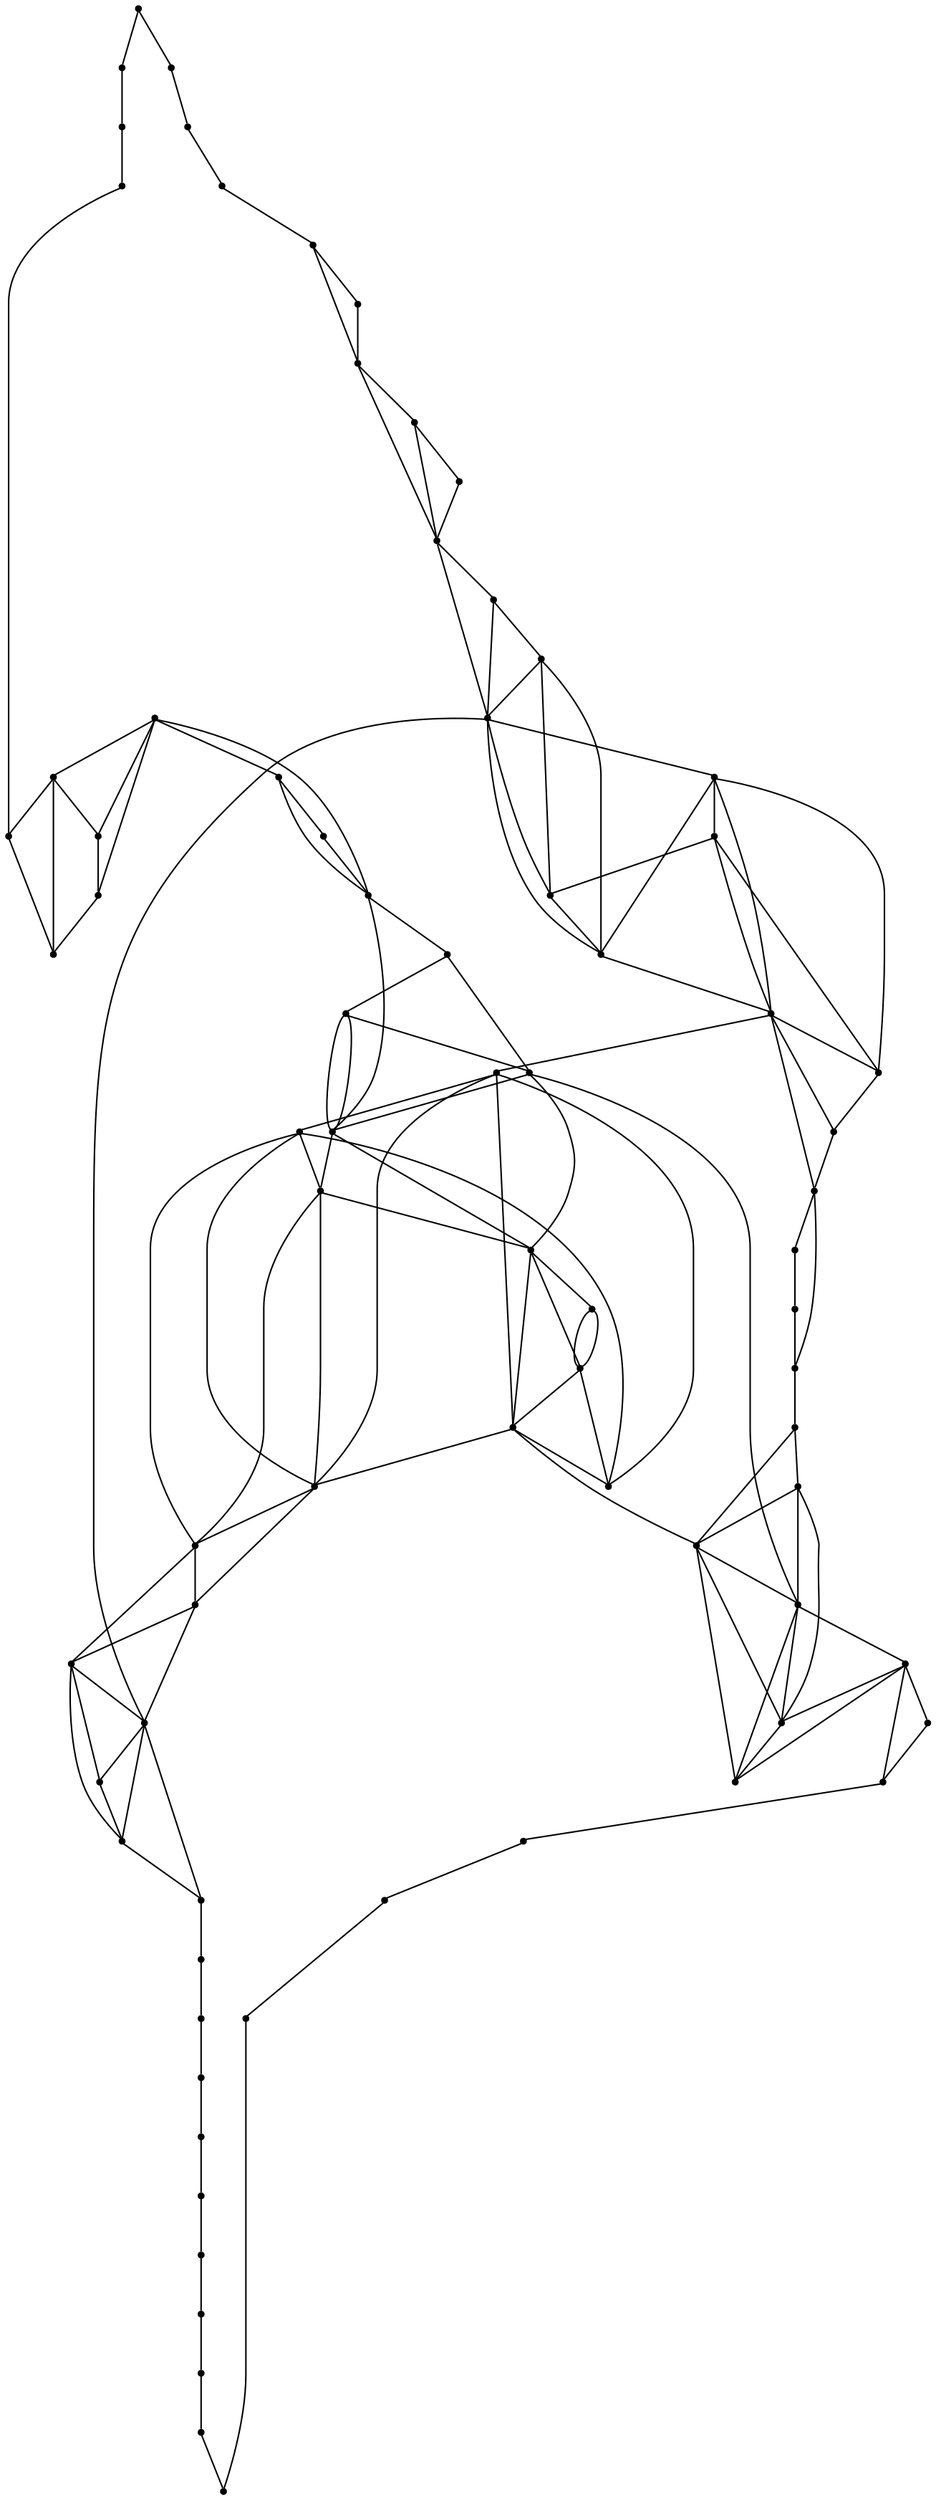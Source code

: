 graph {
  node [shape=point,comment="{\"directed\":false,\"doi\":\"10.1007/11618058_3\",\"figure\":\"5 (22)\"}"]

  v0 [pos="1591.541855922965,1001.9764851301147"]
  v1 [pos="1591.3543604651163,1008.4347993899617"]
  v2 [pos="1589.6540561409881,1015.0379132001831"]
  v3 [pos="1586.465933866279,1021.6191560794149"]
  v4 [pos="1590.334375,995.7899998395874"]
  v5 [pos="1581.8442360101744,1028.0431380638713"]
  v6 [pos="1587.5286518895348,990.0358786949748"]
  v7 [pos="1583.1402979651164,984.7723276187214"]
  v8 [pos="1575.872297420058,1034.2722843854858"]
  v9 [pos="1578.184211482558,980.1670979230832"]
  v10 [pos="1570.3879360465116,976.4858196943237"]
  v11 [pos="1568.4458938953487,1039.8889810611045"]
  v12 [pos="1561.2445675872093,973.1608341901733"]
  v13 [pos="1559.827652616279,1045.018127637032"]
  v14 [pos="1550.359211482558,1050.1817018557822"]
  v15 [pos="1536.835882994186,971.1389810611042"]
  v16 [pos="1538.6903933502906,1052.6733349531128"]
  v17 [pos="1524.771152797965,967.7608441083862"]
  v18 [pos="1527.3090979287792,1055.9774985680215"]
  v19 [pos="1516.841497093023,1062.6483232547077"]
  v20 [pos="1495.7876044694767,1050.9723296532266"]
  v21 [pos="1488.8144394985466,988.2348011701538"]
  v22 [pos="1504.97265625,963.1514500348999"]
  v23 [pos="1490.3386627906975,1062.0337755252158"]
  v24 [pos="1487.5766896802324,953.8722943036987"]
  v25 [pos="1487.9820130813955,1089.7139500348999"]
  v26 [pos="1477.9040924781975,950.2473146487507"]
  v27 [pos="1479.4376953125,1100.4920910566284"]
  v28 [pos="1422.2020757630814,922.4389663109416"]
  v29 [pos="1472.8864825581395,1113.6431327232951"]
  v30 [pos="1445.147965116279,946.6347963382038"]
  v31 [pos="1394.0520348837208,1131.2181105980508"]
  v32 [pos="1465.9518531976744,1126.0347953209514"]
  v33 [pos="1467.2354514898257,939.8181548485393"]
  v34 [pos="1455.1634084302325,932.309813377185"]
  v35 [pos="1458.1868640988373,1134.8681400983764"]
  v36 [pos="1458.3754405886627,943.4931388268108"]
  v37 [pos="1450.8198537427324,1139.0795976687702"]
  v38 [pos="1453.3317587209303,941.69730651073"]
  v39 [pos="1442.7569131540697,1145.063999371651"]
  v40 [pos="1446.4784293241278,976.4816871056194"]
  v41 [pos="1434.6710165334302,1148.8889963198935"]
  v42 [pos="1447.5317360101744,941.8306619693074"]
  v43 [pos="1422.321847747093,912.5306398440632"]
  v44 [pos="1384.3856377180232,889.5098001529011"]
  v45 [pos="1429.1658611918604,919.3097701439494"]
  v46 [pos="1443.2757449127907,938.221227205717"]
  v47 [pos="1428.886605196221,1128.7056238223347"]
  v48 [pos="1437.4413517441862,926.3900072146687"]
  v49 [pos="1417.542859738372,1153.7316591311726"]
  v50 [pos="1410.4456940406976,1151.6670813927287"]
  v51 [pos="1400.8949672965114,1151.869196769519"]
  v52 [pos="1405.969840116279,898.3420958885783"]
  v53 [pos="1396.3013762718024,892.8003898033733"]
  v54 [pos="1390.5503497456393,1154.5223187177612"]
  v55 [pos="1369.1130087209303,1150.2441675235068"]
  v56 [pos="1362.7878588299418,882.1806540855998"]
  v57 [pos="1357.8900844840116,1146.4722902346882"]
  v58 [pos="1346.8171693313952,1140.5764530866577"]
  v59 [pos="1351.5055414244187,883.3441685407593"]
  v60 [pos="1340.4534838299417,886.7858202029499"]
  v61 [pos="1334.0231240915698,1136.159796592517"]
  v62 [pos="1328.5262672601743,892.0191715925171"]
  v63 [pos="1323.8670830305234,1126.5806467105185"]
  v64 [pos="1318.8494731104652,900.6004284589721"]
  v65 [pos="1314.5445176235467,1115.0223047305378"]
  v66 [pos="1310.1228742732558,911.5004172691936"]
  v67 [pos="1306.2398392078487,1101.630651033842"]
  v68 [pos="1302.5204215116278,924.5670905480022"]
  v69 [pos="1299.416715116279,1086.0598197350137"]
  v70 [pos="1296.3828306686046,939.6649947533244"]
  v71 [pos="1293.907362827035,1069.030629671537"]
  v72 [pos="1291.6058775436045,956.3650082319214"]
  v73 [pos="1289.8076126453489,1050.8431385724975"]
  v74 [pos="1288.2646302688954,974.3274957705769"]
  v75 [pos="1287.1894485828489,1031.8431487450234"]
  v76 [pos="1286.4101199127906,993.1764871646199"]
  v77 [pos="1286.0517260174418,1012.4848316877319"]

  v0 -- v1 [id="-1",pos="1591.541855922965,1001.9764851301147 1591.3543604651163,1008.4347993899617 1591.3543604651163,1008.4347993899617 1591.3543604651163,1008.4347993899617"]
  v77 -- v76 [id="-2",pos="1286.0517260174418,1012.4848316877319 1286.4101199127906,993.1764871646199 1286.4101199127906,993.1764871646199 1286.4101199127906,993.1764871646199"]
  v76 -- v74 [id="-5",pos="1286.4101199127906,993.1764871646199 1288.2646302688954,974.3274957705769 1288.2646302688954,974.3274957705769 1288.2646302688954,974.3274957705769"]
  v74 -- v72 [id="-9",pos="1288.2646302688954,974.3274957705769 1291.6058775436045,956.3650082319214 1291.6058775436045,956.3650082319214 1291.6058775436045,956.3650082319214"]
  v72 -- v70 [id="-19",pos="1291.6058775436045,956.3650082319214 1296.3828306686046,939.6649947533244 1296.3828306686046,939.6649947533244 1296.3828306686046,939.6649947533244"]
  v77 -- v75 [id="-21",pos="1286.0517260174418,1012.4848316877319 1287.1894485828489,1031.8431487450234 1287.1894485828489,1031.8431487450234 1287.1894485828489,1031.8431487450234"]
  v75 -- v73 [id="-25",pos="1287.1894485828489,1031.8431487450234 1289.8076126453489,1050.8431385724975 1289.8076126453489,1050.8431385724975 1289.8076126453489,1050.8431385724975"]
  v73 -- v71 [id="-31",pos="1289.8076126453489,1050.8431385724975 1293.907362827035,1069.030629671537 1293.907362827035,1069.030629671537 1293.907362827035,1069.030629671537"]
  v71 -- v69 [id="-58",pos="1293.907362827035,1069.030629671537 1299.416715116279,1086.0598197350137 1299.416715116279,1086.0598197350137 1299.416715116279,1086.0598197350137"]
  v70 -- v68 [id="-64",pos="1296.3828306686046,939.6649947533244 1302.5204215116278,924.5670905480022 1302.5204215116278,924.5670905480022 1302.5204215116278,924.5670905480022"]
  v69 -- v67 [id="-91",pos="1299.416715116279,1086.0598197350137 1306.2398392078487,1101.630651033842 1306.2398392078487,1101.630651033842 1306.2398392078487,1101.630651033842"]
  v68 -- v66 [id="-106",pos="1302.5204215116278,924.5670905480022 1310.1228742732558,911.5004172691936 1310.1228742732558,911.5004172691936 1310.1228742732558,911.5004172691936"]
  v67 -- v65 [id="-127",pos="1306.2398392078487,1101.630651033842 1314.5445176235467,1115.0223047305378 1314.5445176235467,1115.0223047305378 1314.5445176235467,1115.0223047305378"]
  v66 -- v64 [id="-142",pos="1310.1228742732558,911.5004172691936 1318.8494731104652,900.6004284589721 1318.8494731104652,900.6004284589721 1318.8494731104652,900.6004284589721"]
  v69 -- v65 [id="-161",pos="1299.416715116279,1086.0598197350137 1314.5445176235467,1115.0223047305378 1314.5445176235467,1115.0223047305378 1314.5445176235467,1115.0223047305378"]
  v65 -- v63 [id="-162",pos="1314.5445176235467,1115.0223047305378 1323.8670830305234,1126.5806467105185 1323.8670830305234,1126.5806467105185 1323.8670830305234,1126.5806467105185"]
  v64 -- v62 [id="-177",pos="1318.8494731104652,900.6004284589721 1328.5262672601743,892.0191715925171 1328.5262672601743,892.0191715925171 1328.5262672601743,892.0191715925171"]
  v63 -- v61 [id="-198",pos="1323.8670830305234,1126.5806467105185 1334.0231240915698,1136.159796592517 1334.0231240915698,1136.159796592517 1334.0231240915698,1136.159796592517"]
  v64 -- v60 [id="-212",pos="1318.8494731104652,900.6004284589721 1340.4534838299417,886.7858202029499 1340.4534838299417,886.7858202029499 1340.4534838299417,886.7858202029499"]
  v65 -- v58 [id="-231",pos="1314.5445176235467,1115.0223047305378 1346.8171693313952,1140.5764530866577 1346.8171693313952,1140.5764530866577 1346.8171693313952,1140.5764530866577"]
  v66 -- v70 [id="-239",pos="1310.1228742732558,911.5004172691936 1296.3828306686046,939.6649947533244 1296.3828306686046,939.6649947533244 1296.3828306686046,939.6649947533244"]
  v62 -- v60 [id="-242",pos="1328.5262672601743,892.0191715925171 1340.4534838299417,886.7858202029499 1340.4534838299417,886.7858202029499 1340.4534838299417,886.7858202029499"]
  v60 -- v59 [id="-244",pos="1340.4534838299417,886.7858202029499 1351.5055414244187,883.3441685407593 1351.5055414244187,883.3441685407593 1351.5055414244187,883.3441685407593"]
  v63 -- v58 [id="-261",pos="1323.8670830305234,1126.5806467105185 1346.8171693313952,1140.5764530866577 1346.8171693313952,1140.5764530866577 1346.8171693313952,1140.5764530866577"]
  v58 -- v57 [id="-263",pos="1346.8171693313952,1140.5764530866577 1357.8900844840116,1146.4722902346882 1357.8900844840116,1146.4722902346882 1357.8900844840116,1146.4722902346882"]
  v62 -- v68 [id="-270",pos="1328.5262672601743,892.0191715925171 1302.5204215116278,924.5670905480022 1302.5204215116278,924.5670905480022 1302.5204215116278,924.5670905480022"]
  v59 -- v56 [id="-276",pos="1351.5055414244187,883.3441685407593 1362.7878588299418,882.1806540855998 1362.7878588299418,882.1806540855998 1362.7878588299418,882.1806540855998"]
  v61 -- v58 [id="-292",pos="1334.0231240915698,1136.159796592517 1346.8171693313952,1140.5764530866577 1346.8171693313952,1140.5764530866577 1346.8171693313952,1140.5764530866577"]
  v57 -- v55 [id="-296",pos="1357.8900844840116,1146.4722902346882 1369.1130087209303,1150.2441675235068 1369.1130087209303,1150.2441675235068 1369.1130087209303,1150.2441675235068"]
  v60 -- v66 [id="-304",pos="1340.4534838299417,886.7858202029499 1310.1228742732558,911.5004172691936 1310.1228742732558,911.5004172691936 1310.1228742732558,911.5004172691936"]
  v60 -- v44 [id="-310",pos="1340.4534838299417,886.7858202029499 1384.3856377180232,889.5098001529011 1384.3856377180232,889.5098001529011 1384.3856377180232,889.5098001529011"]
  v58 -- v31 [id="-321",pos="1346.8171693313952,1140.5764530866577 1394.0520348837208,1131.2181105980508 1394.0520348837208,1131.2181105980508 1394.0520348837208,1131.2181105980508"]
  v56 -- v44 [id="-339",pos="1362.7878588299418,882.1806540855998 1384.3856377180232,889.5098001529011 1384.3856377180232,889.5098001529011 1384.3856377180232,889.5098001529011"]
  v59 -- v44 [id="-340",pos="1351.5055414244187,883.3441685407593 1384.3856377180232,889.5098001529011 1384.3856377180232,889.5098001529011 1384.3856377180232,889.5098001529011"]
  v57 -- v31 [id="-349",pos="1357.8900844840116,1146.4722902346882 1394.0520348837208,1131.2181105980508 1394.0520348837208,1131.2181105980508 1394.0520348837208,1131.2181105980508"]
  v55 -- v54 [id="-355",pos="1369.1130087209303,1150.2441675235068 1390.5503497456393,1154.5223187177612 1390.5503497456393,1154.5223187177612 1390.5503497456393,1154.5223187177612"]
  v44 -- v53 [id="-370",pos="1384.3856377180232,889.5098001529011 1396.3013762718024,892.8003898033733 1396.3013762718024,892.8003898033733 1396.3013762718024,892.8003898033733"]
  v55 -- v31 [id="-381",pos="1369.1130087209303,1150.2441675235068 1394.0520348837208,1131.2181105980508 1394.0520348837208,1131.2181105980508 1394.0520348837208,1131.2181105980508"]
  v55 -- v51 [id="-385",pos="1369.1130087209303,1150.2441675235068 1400.8949672965114,1151.869196769519 1400.8949672965114,1151.869196769519 1400.8949672965114,1151.869196769519"]
  v44 -- v43 [id="-400",pos="1384.3856377180232,889.5098001529011 1422.321847747093,912.5306398440632 1422.321847747093,912.5306398440632 1422.321847747093,912.5306398440632"]
  v43 -- v34 [id="-401",pos="1422.321847747093,912.5306398440632 1455.1634084302325,932.309813377185 1455.1634084302325,932.309813377185 1455.1634084302325,932.309813377185"]
  v53 -- v52 [id="-403",pos="1396.3013762718024,892.8003898033733 1405.969840116279,898.3420958885783 1405.969840116279,898.3420958885783 1405.969840116279,898.3420958885783"]
  v1 -- v2 [id="-406",pos="1591.3543604651163,1008.4347993899617 1589.6540561409881,1015.0379132001831 1589.6540561409881,1015.0379132001831 1589.6540561409881,1015.0379132001831"]
  v54 -- v31 [id="-415",pos="1390.5503497456393,1154.5223187177612 1394.0520348837208,1131.2181105980508 1394.0520348837208,1131.2181105980508 1394.0520348837208,1131.2181105980508"]
  v54 -- v51 [id="-422",pos="1390.5503497456393,1154.5223187177612 1400.8949672965114,1151.869196769519 1400.8949672965114,1151.869196769519 1400.8949672965114,1151.869196769519"]
  v51 -- v50 [id="-424",pos="1400.8949672965114,1151.869196769519 1410.4456940406976,1151.6670813927287 1410.4456940406976,1151.6670813927287 1410.4456940406976,1151.6670813927287"]
  v50 -- v49 [id="-428",pos="1410.4456940406976,1151.6670813927287 1417.542859738372,1153.7316591311726 1417.542859738372,1153.7316591311726 1417.542859738372,1153.7316591311726"]
  v31 -- v21 [id="-440",pos="1394.0520348837208,1131.2181105980508 1488.8144394985466,988.2348011701538 1488.8144394985466,988.2348011701538 1488.8144394985466,988.2348011701538"]
  v31 -- v51 [id="-442",pos="1394.0520348837208,1131.2181105980508 1400.8949672965114,1151.869196769519 1400.8949672965114,1151.869196769519 1400.8949672965114,1151.869196769519"]
  v31 -- v50 [id="-444",pos="1394.0520348837208,1131.2181105980508 1410.4456940406976,1151.6670813927287 1410.4456940406976,1151.6670813927287 1410.4456940406976,1151.6670813927287"]
  v53 -- v28 [id="-448",pos="1396.3013762718024,892.8003898033733 1422.2020757630814,922.4389663109416 1422.2020757630814,922.4389663109416 1422.2020757630814,922.4389663109416"]
  v52 -- v43 [id="-450",pos="1405.969840116279,898.3420958885783 1422.321847747093,912.5306398440632 1422.321847747093,912.5306398440632 1422.321847747093,912.5306398440632"]
  v51 -- v47 [id="-458",pos="1400.8949672965114,1151.869196769519 1428.886605196221,1128.7056238223347 1428.886605196221,1128.7056238223347 1428.886605196221,1128.7056238223347"]
  v52 -- v43 [id="-471",pos="1405.969840116279,898.3420958885783 1405.7156068313952,901.0514528323445 1405.7156068313952,901.0514528323445 1405.7156068313952,901.0514528323445 1422.44375,918.6431835859253 1422.44375,918.6431835859253 1422.44375,918.6431835859253 1425.7443313953488,916.1598156660034 1425.7443313953488,916.1598156660034 1425.7443313953488,916.1598156660034 1422.321847747093,912.5306398440632 1422.321847747093,912.5306398440632 1422.321847747093,912.5306398440632"]
  v52 -- v28 [id="-480",pos="1405.969840116279,898.3420958885783 1422.2020757630814,922.4389663109416 1422.2020757630814,922.4389663109416 1422.2020757630814,922.4389663109416"]
  v50 -- v47 [id="-482",pos="1410.4456940406976,1151.6670813927287 1428.886605196221,1128.7056238223347 1428.886605196221,1128.7056238223347 1428.886605196221,1128.7056238223347"]
  v50 -- v41 [id="-485",pos="1410.4456940406976,1151.6670813927287 1434.6710165334302,1148.8889963198935 1434.6710165334302,1148.8889963198935 1434.6710165334302,1148.8889963198935"]
  v49 -- v54 [id="-492",pos="1417.542859738372,1153.7316591311726 1390.5503497456393,1154.5223187177612 1390.5503497456393,1154.5223187177612 1390.5503497456393,1154.5223187177612"]
  v49 -- v47 [id="-495",pos="1417.542859738372,1153.7316591311726 1428.886605196221,1128.7056238223347 1428.886605196221,1128.7056238223347 1428.886605196221,1128.7056238223347"]
  v49 -- v41 [id="-497",pos="1417.542859738372,1153.7316591311726 1434.6710165334302,1148.8889963198935 1434.6710165334302,1148.8889963198935 1434.6710165334302,1148.8889963198935"]
  v41 -- v39 [id="-498",pos="1434.6710165334302,1148.8889963198935 1442.7569131540697,1145.063999371651 1442.7569131540697,1145.063999371651 1442.7569131540697,1145.063999371651"]
  v28 -- v43 [id="-513",pos="1422.2020757630814,922.4389663109416 1422.321847747093,912.5306398440632 1422.321847747093,912.5306398440632 1422.321847747093,912.5306398440632"]
  v28 -- v20 [id="-522",pos="1422.2020757630814,922.4389663109416 1495.7876044694767,1050.9723296532266 1495.7876044694767,1050.9723296532266 1495.7876044694767,1050.9723296532266"]
  v43 -- v45 [id="-523",pos="1422.321847747093,912.5306398440632 1429.1658611918604,919.3097701439494 1429.1658611918604,919.3097701439494 1429.1658611918604,919.3097701439494"]
  v45 -- v30 [id="-524",pos="1429.1658611918604,919.3097701439494 1445.147965116279,946.6347963382038 1445.147965116279,946.6347963382038 1445.147965116279,946.6347963382038"]
  v28 -- v45 [id="-525",pos="1422.2020757630814,922.4389663109416 1429.1658611918604,919.3097701439494 1429.1658611918604,919.3097701439494 1429.1658611918604,919.3097701439494"]
  v45 -- v48 [id="-528",pos="1429.1658611918604,919.3097701439494 1437.4413517441862,926.3900072146687 1437.4413517441862,926.3900072146687 1437.4413517441862,926.3900072146687"]
  v47 -- v40 [id="-542",pos="1428.886605196221,1128.7056238223347 1446.4784293241278,976.4816871056194 1446.4784293241278,976.4816871056194 1446.4784293241278,976.4816871056194"]
  v47 -- v41 [id="-546",pos="1428.886605196221,1128.7056238223347 1434.6710165334302,1148.8889963198935 1434.6710165334302,1148.8889963198935 1434.6710165334302,1148.8889963198935"]
  v47 -- v39 [id="-550",pos="1428.886605196221,1128.7056238223347 1442.7569131540697,1145.063999371651 1442.7569131540697,1145.063999371651 1442.7569131540697,1145.063999371651"]
  v45 -- v46 [id="-551",pos="1429.1658611918604,919.3097701439494 1443.2757449127907,938.221227205717 1443.2757449127907,938.221227205717 1443.2757449127907,938.221227205717"]
  v46 -- v30 [id="-552",pos="1443.2757449127907,938.221227205717 1445.147965116279,946.6347963382038 1445.147965116279,946.6347963382038 1445.147965116279,946.6347963382038"]
  v48 -- v46 [id="-555",pos="1437.4413517441862,926.3900072146687 1443.2757449127907,938.221227205717 1443.2757449127907,938.221227205717 1443.2757449127907,938.221227205717"]
  v47 -- v37 [id="-556",pos="1428.886605196221,1128.7056238223347 1450.8198537427324,1139.0795976687702 1450.8198537427324,1139.0795976687702 1450.8198537427324,1139.0795976687702"]
  v48 -- v46 [id="-558",pos="1437.4413517441862,926.3900072146687 1431.320421511628,922.0222424238159 1431.320421511628,922.0222424238159 1431.320421511628,922.0222424238159 1428.019840116279,924.5056103437378 1428.019840116279,924.5056103437378 1428.019840116279,924.5056103437378 1443.2757449127907,938.221227205717 1443.2757449127907,938.221227205717 1443.2757449127907,938.221227205717"]
  v46 -- v42 [id="-559",pos="1443.2757449127907,938.221227205717 1447.5317360101744,941.8306619693074 1447.5317360101744,941.8306619693074 1447.5317360101744,941.8306619693074"]
  v39 -- v37 [id="-571",pos="1442.7569131540697,1145.063999371651 1450.8198537427324,1139.0795976687702 1450.8198537427324,1139.0795976687702 1450.8198537427324,1139.0795976687702"]
  v37 -- v35 [id="-574",pos="1450.8198537427324,1139.0795976687702 1458.1868640988373,1134.8681400983764 1458.1868640988373,1134.8681400983764 1458.1868640988373,1134.8681400983764"]
  v30 -- v40 [id="-605",pos="1445.147965116279,946.6347963382038 1446.4784293241278,976.4816871056194 1446.4784293241278,976.4816871056194 1446.4784293241278,976.4816871056194"]
  v35 -- v32 [id="-610",pos="1458.1868640988373,1134.8681400983764 1465.9518531976744,1126.0347953209514 1465.9518531976744,1126.0347953209514 1465.9518531976744,1126.0347953209514"]
  v42 -- v38 [id="-628",pos="1447.5317360101744,941.8306619693074 1453.3317587209303,941.69730651073 1453.3317587209303,941.69730651073 1453.3317587209303,941.69730651073"]
  v30 -- v42 [id="-630",pos="1445.147965116279,946.6347963382038 1447.5317360101744,941.8306619693074 1447.5317360101744,941.8306619693074 1447.5317360101744,941.8306619693074"]
  v30 -- v23 [id="-639",pos="1445.147965116279,946.6347963382038 1490.3386627906975,1062.0337755252158 1490.3386627906975,1062.0337755252158 1490.3386627906975,1062.0337755252158"]
  v40 -- v38 [id="-643",pos="1446.4784293241278,976.4816871056194 1453.3317587209303,941.69730651073 1453.3317587209303,941.69730651073 1453.3317587209303,941.69730651073"]
  v40 -- v36 [id="-645",pos="1446.4784293241278,976.4816871056194 1458.3754405886627,943.4931388268108 1458.3754405886627,943.4931388268108 1458.3754405886627,943.4931388268108"]
  v42 -- v40 [id="-653",pos="1447.5317360101744,941.8306619693074 1446.4784293241278,976.4816871056194 1446.4784293241278,976.4816871056194 1446.4784293241278,976.4816871056194"]
  v38 -- v36 [id="-666",pos="1453.3317587209303,941.69730651073 1458.3754405886627,943.4931388268108 1458.3754405886627,943.4931388268108 1458.3754405886627,943.4931388268108"]
  v37 -- v29 [id="-673",pos="1450.8198537427324,1139.0795976687702 1472.8864825581395,1113.6431327232951 1472.8864825581395,1113.6431327232951 1472.8864825581395,1113.6431327232951"]
  v34 -- v45 [id="-681",pos="1455.1634084302325,932.309813377185 1429.1658611918604,919.3097701439494 1429.1658611918604,919.3097701439494 1429.1658611918604,919.3097701439494"]
  v38 -- v34 [id="-684",pos="1453.3317587209303,941.69730651073 1455.1634084302325,932.309813377185 1455.1634084302325,932.309813377185 1455.1634084302325,932.309813377185"]
  v38 -- v33 [id="-693",pos="1453.3317587209303,941.69730651073 1467.2354514898257,939.8181548485393 1467.2354514898257,939.8181548485393 1467.2354514898257,939.8181548485393"]
  v34 -- v36 [id="-696",pos="1455.1634084302325,932.309813377185 1458.3754405886627,943.4931388268108 1458.3754405886627,943.4931388268108 1458.3754405886627,943.4931388268108"]
  v34 -- v33 [id="-714",pos="1455.1634084302325,932.309813377185 1467.2354514898257,939.8181548485393 1467.2354514898257,939.8181548485393 1467.2354514898257,939.8181548485393"]
  v33 -- v26 [id="-715",pos="1467.2354514898257,939.8181548485393 1477.9040924781975,950.2473146487507 1477.9040924781975,950.2473146487507 1477.9040924781975,950.2473146487507"]
  v33 -- v24 [id="-717",pos="1467.2354514898257,939.8181548485393 1487.5766896802324,953.8722943036987 1487.5766896802324,953.8722943036987 1487.5766896802324,953.8722943036987"]
  v32 -- v29 [id="-724",pos="1465.9518531976744,1126.0347953209514 1472.8864825581395,1113.6431327232951 1472.8864825581395,1113.6431327232951 1472.8864825581395,1113.6431327232951"]
  v29 -- v27 [id="-725",pos="1472.8864825581395,1113.6431327232951 1479.4376953125,1100.4920910566284 1479.4376953125,1100.4920910566284 1479.4376953125,1100.4920910566284"]
  v36 -- v33 [id="-732",pos="1458.3754405886627,943.4931388268108 1467.2354514898257,939.8181548485393 1467.2354514898257,939.8181548485393 1467.2354514898257,939.8181548485393"]
  v36 -- v26 [id="-735",pos="1458.3754405886627,943.4931388268108 1477.9040924781975,950.2473146487507 1477.9040924781975,950.2473146487507 1477.9040924781975,950.2473146487507"]
  v27 -- v25 [id="-757",pos="1479.4376953125,1100.4920910566284 1487.9820130813955,1089.7139500348999 1487.9820130813955,1089.7139500348999 1487.9820130813955,1089.7139500348999"]
  v27 -- v23 [id="-778",pos="1479.4376953125,1100.4920910566284 1490.3386627906975,1062.0337755252158 1490.3386627906975,1062.0337755252158 1490.3386627906975,1062.0337755252158"]
  v2 -- v3 [id="-786",pos="1589.6540561409881,1015.0379132001831 1586.465933866279,1021.6191560794149 1586.465933866279,1021.6191560794149 1586.465933866279,1021.6191560794149"]
  v26 -- v21 [id="-800",pos="1477.9040924781975,950.2473146487507 1488.8144394985466,988.2348011701538 1488.8144394985466,988.2348011701538 1488.8144394985466,988.2348011701538"]
  v23 -- v20 [id="-807",pos="1490.3386627906975,1062.0337755252158 1495.7876044694767,1050.9723296532266 1495.7876044694767,1050.9723296532266 1495.7876044694767,1050.9723296532266"]
  v26 -- v24 [id="-809",pos="1477.9040924781975,950.2473146487507 1487.5766896802324,953.8722943036987 1487.5766896802324,953.8722943036987 1487.5766896802324,953.8722943036987"]
  v24 -- v22 [id="-810",pos="1487.5766896802324,953.8722943036987 1504.97265625,963.1514500348999 1504.97265625,963.1514500348999 1504.97265625,963.1514500348999"]
  v25 -- v23 [id="-836",pos="1487.9820130813955,1089.7139500348999 1490.3386627906975,1062.0337755252158 1490.3386627906975,1062.0337755252158 1490.3386627906975,1062.0337755252158"]
  v25 -- v20 [id="-838",pos="1487.9820130813955,1089.7139500348999 1495.7876044694767,1050.9723296532266 1495.7876044694767,1050.9723296532266 1495.7876044694767,1050.9723296532266"]
  v24 -- v21 [id="-839",pos="1487.5766896802324,953.8722943036987 1488.8144394985466,988.2348011701538 1488.8144394985466,988.2348011701538 1488.8144394985466,988.2348011701538"]
  v25 -- v19 [id="-845",pos="1487.9820130813955,1089.7139500348999 1516.841497093023,1062.6483232547077 1516.841497093023,1062.6483232547077 1516.841497093023,1062.6483232547077"]
  v24 -- v17 [id="-852",pos="1487.5766896802324,953.8722943036987 1524.771152797965,967.7608441083862 1524.771152797965,967.7608441083862 1524.771152797965,967.7608441083862"]
  v21 -- v17 [id="-860",pos="1488.8144394985466,988.2348011701538 1524.771152797965,967.7608441083862 1524.771152797965,967.7608441083862 1524.771152797965,967.7608441083862"]
  v21 -- v15 [id="-862",pos="1488.8144394985466,988.2348011701538 1536.835882994186,971.1389810611042 1536.835882994186,971.1389810611042 1536.835882994186,971.1389810611042"]
  v23 -- v18 [id="-867",pos="1490.3386627906975,1062.0337755252158 1527.3090979287792,1055.9774985680215 1527.3090979287792,1055.9774985680215 1527.3090979287792,1055.9774985680215"]
  v23 -- v19 [id="-869",pos="1490.3386627906975,1062.0337755252158 1516.841497093023,1062.6483232547077 1516.841497093023,1062.6483232547077 1516.841497093023,1062.6483232547077"]
  v21 -- v22 [id="-875",pos="1488.8144394985466,988.2348011701538 1504.97265625,963.1514500348999 1504.97265625,963.1514500348999 1504.97265625,963.1514500348999"]
  v20 -- v19 [id="-884",pos="1495.7876044694767,1050.9723296532266 1516.841497093023,1062.6483232547077 1516.841497093023,1062.6483232547077 1516.841497093023,1062.6483232547077"]
  v20 -- v16 [id="-886",pos="1495.7876044694767,1050.9723296532266 1538.6903933502906,1052.6733349531128 1538.6903933502906,1052.6733349531128 1538.6903933502906,1052.6733349531128"]
  v20 -- v18 [id="-887",pos="1495.7876044694767,1050.9723296532266 1527.3090979287792,1055.9774985680215 1527.3090979287792,1055.9774985680215 1527.3090979287792,1055.9774985680215"]
  v22 -- v17 [id="-898",pos="1504.97265625,963.1514500348999 1524.771152797965,967.7608441083862 1524.771152797965,967.7608441083862 1524.771152797965,967.7608441083862"]
  v17 -- v15 [id="-899",pos="1524.771152797965,967.7608441083862 1536.835882994186,971.1389810611042 1536.835882994186,971.1389810611042 1536.835882994186,971.1389810611042"]
  v19 -- v18 [id="-910",pos="1516.841497093023,1062.6483232547077 1527.3090979287792,1055.9774985680215 1527.3090979287792,1055.9774985680215 1527.3090979287792,1055.9774985680215"]
  v18 -- v16 [id="-912",pos="1527.3090979287792,1055.9774985680215 1538.6903933502906,1052.6733349531128 1538.6903933502906,1052.6733349531128 1538.6903933502906,1052.6733349531128"]
  v16 -- v14 [id="-915",pos="1538.6903933502906,1052.6733349531128 1550.359211482558,1050.1817018557822 1550.359211482558,1050.1817018557822 1550.359211482558,1050.1817018557822"]
  v14 -- v13 [id="-941",pos="1550.359211482558,1050.1817018557822 1559.827652616279,1045.018127637032 1559.827652616279,1045.018127637032 1559.827652616279,1045.018127637032"]
  v4 -- v0 [id="-963",pos="1590.334375,995.7899998395874 1591.541855922965,1001.9764851301147 1591.541855922965,1001.9764851301147 1591.541855922965,1001.9764851301147"]
  v12 -- v10 [id="-968",pos="1561.2445675872093,973.1608341901733 1570.3879360465116,976.4858196943237 1570.3879360465116,976.4858196943237 1570.3879360465116,976.4858196943237"]
  v16 -- v13 [id="-970",pos="1538.6903933502906,1052.6733349531128 1559.827652616279,1045.018127637032 1559.827652616279,1045.018127637032 1559.827652616279,1045.018127637032"]
  v13 -- v11 [id="-971",pos="1559.827652616279,1045.018127637032 1568.4458938953487,1039.8889810611045 1568.4458938953487,1039.8889810611045 1568.4458938953487,1039.8889810611045"]
  v16 -- v19 [id="-987",pos="1538.6903933502906,1052.6733349531128 1516.841497093023,1062.6483232547077 1516.841497093023,1062.6483232547077 1516.841497093023,1062.6483232547077"]
  v15 -- v12 [id="-997",pos="1536.835882994186,971.1389810611042 1561.2445675872093,973.1608341901733 1561.2445675872093,973.1608341901733 1561.2445675872093,973.1608341901733"]
  v10 -- v9 [id="-1021",pos="1570.3879360465116,976.4858196943237 1578.184211482558,980.1670979230832 1578.184211482558,980.1670979230832 1578.184211482558,980.1670979230832"]
  v11 -- v8 [id="-1024",pos="1568.4458938953487,1039.8889810611045 1575.872297420058,1034.2722843854858 1575.872297420058,1034.2722843854858 1575.872297420058,1034.2722843854858"]
  v8 -- v5 [id="-1025",pos="1575.872297420058,1034.2722843854858 1581.8442360101744,1028.0431380638713 1581.8442360101744,1028.0431380638713 1581.8442360101744,1028.0431380638713"]
  v9 -- v7 [id="-1037",pos="1578.184211482558,980.1670979230832 1583.1402979651164,984.7723276187214 1583.1402979651164,984.7723276187214 1583.1402979651164,984.7723276187214"]
  v5 -- v3 [id="-1059",pos="1581.8442360101744,1028.0431380638713 1586.465933866279,1021.6191560794149 1586.465933866279,1021.6191560794149 1586.465933866279,1021.6191560794149"]
  v7 -- v6 [id="-1071",pos="1583.1402979651164,984.7723276187214 1587.5286518895348,990.0358786949748 1587.5286518895348,990.0358786949748 1587.5286518895348,990.0358786949748"]
  v6 -- v4 [id="-1106",pos="1587.5286518895348,990.0358786949748 1590.334375,995.7899998395874 1590.334375,995.7899998395874 1590.334375,995.7899998395874"]
  v30 -- v36 [id="-1241",pos="1445.147965116279,946.6347963382038 1458.3754405886627,943.4931388268108 1458.3754405886627,943.4931388268108 1458.3754405886627,943.4931388268108"]
}